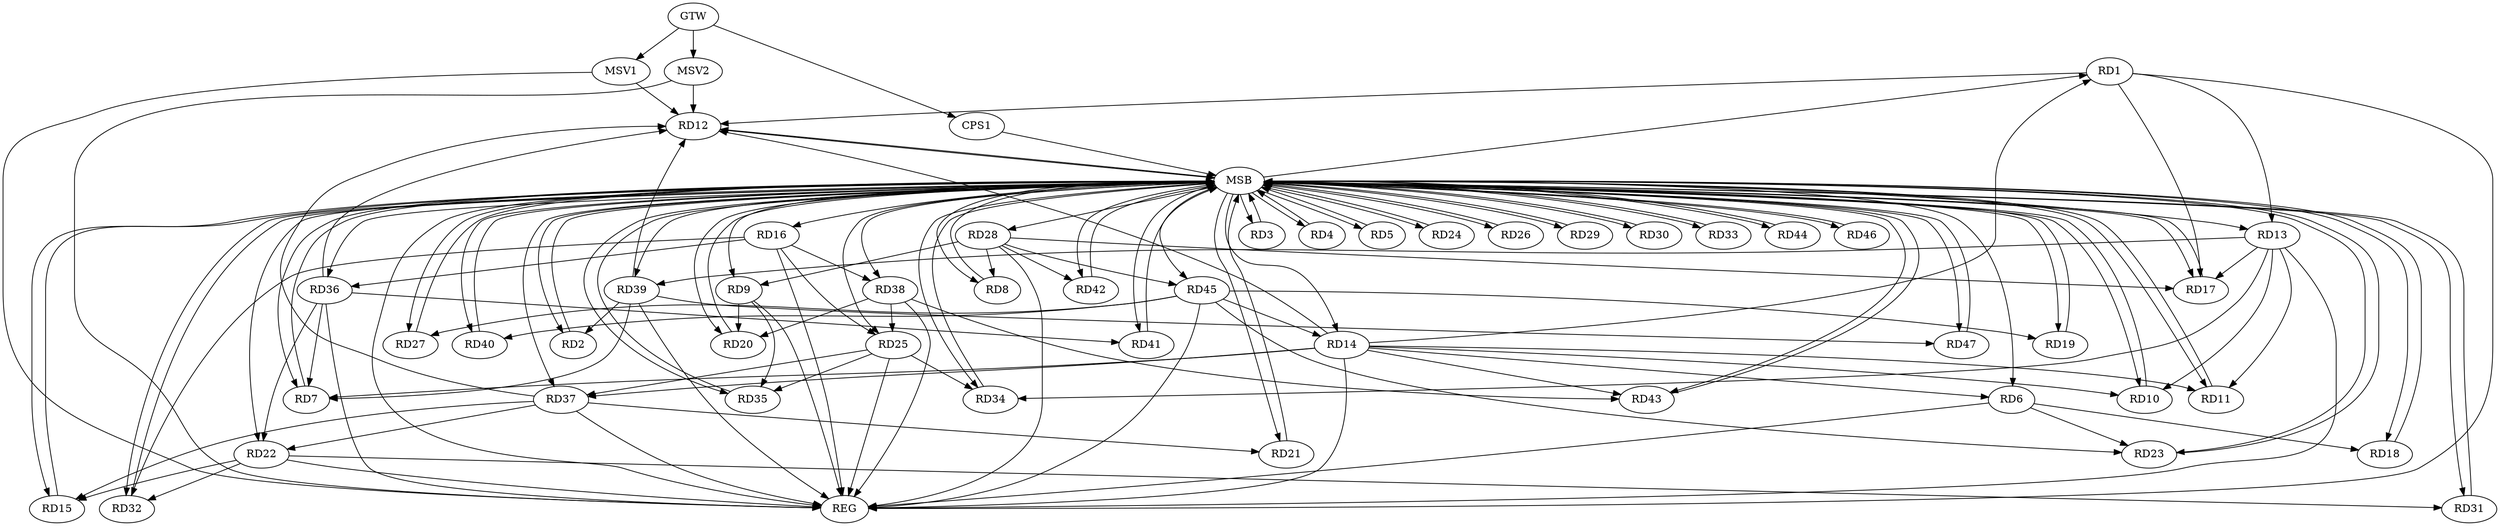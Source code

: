 strict digraph G {
  RD1 [ label="RD1" ];
  RD2 [ label="RD2" ];
  RD3 [ label="RD3" ];
  RD4 [ label="RD4" ];
  RD5 [ label="RD5" ];
  RD6 [ label="RD6" ];
  RD7 [ label="RD7" ];
  RD8 [ label="RD8" ];
  RD9 [ label="RD9" ];
  RD10 [ label="RD10" ];
  RD11 [ label="RD11" ];
  RD12 [ label="RD12" ];
  RD13 [ label="RD13" ];
  RD14 [ label="RD14" ];
  RD15 [ label="RD15" ];
  RD16 [ label="RD16" ];
  RD17 [ label="RD17" ];
  RD18 [ label="RD18" ];
  RD19 [ label="RD19" ];
  RD20 [ label="RD20" ];
  RD21 [ label="RD21" ];
  RD22 [ label="RD22" ];
  RD23 [ label="RD23" ];
  RD24 [ label="RD24" ];
  RD25 [ label="RD25" ];
  RD26 [ label="RD26" ];
  RD27 [ label="RD27" ];
  RD28 [ label="RD28" ];
  RD29 [ label="RD29" ];
  RD30 [ label="RD30" ];
  RD31 [ label="RD31" ];
  RD32 [ label="RD32" ];
  RD33 [ label="RD33" ];
  RD34 [ label="RD34" ];
  RD35 [ label="RD35" ];
  RD36 [ label="RD36" ];
  RD37 [ label="RD37" ];
  RD38 [ label="RD38" ];
  RD39 [ label="RD39" ];
  RD40 [ label="RD40" ];
  RD41 [ label="RD41" ];
  RD42 [ label="RD42" ];
  RD43 [ label="RD43" ];
  RD44 [ label="RD44" ];
  RD45 [ label="RD45" ];
  RD46 [ label="RD46" ];
  RD47 [ label="RD47" ];
  CPS1 [ label="CPS1" ];
  GTW [ label="GTW" ];
  REG [ label="REG" ];
  MSB [ label="MSB" ];
  MSV1 [ label="MSV1" ];
  MSV2 [ label="MSV2" ];
  RD1 -> RD12;
  RD1 -> RD13;
  RD14 -> RD1;
  RD1 -> RD17;
  RD39 -> RD2;
  RD14 -> RD6;
  RD6 -> RD18;
  RD6 -> RD23;
  RD14 -> RD7;
  RD36 -> RD7;
  RD39 -> RD7;
  RD28 -> RD8;
  RD9 -> RD20;
  RD28 -> RD9;
  RD9 -> RD35;
  RD13 -> RD10;
  RD14 -> RD10;
  RD13 -> RD11;
  RD14 -> RD11;
  RD14 -> RD12;
  RD36 -> RD12;
  RD37 -> RD12;
  RD39 -> RD12;
  RD13 -> RD17;
  RD13 -> RD34;
  RD13 -> RD39;
  RD14 -> RD37;
  RD14 -> RD43;
  RD45 -> RD14;
  RD22 -> RD15;
  RD37 -> RD15;
  RD16 -> RD25;
  RD16 -> RD32;
  RD16 -> RD36;
  RD16 -> RD38;
  RD28 -> RD17;
  RD45 -> RD19;
  RD38 -> RD20;
  RD37 -> RD21;
  RD22 -> RD31;
  RD22 -> RD32;
  RD36 -> RD22;
  RD37 -> RD22;
  RD45 -> RD23;
  RD25 -> RD34;
  RD25 -> RD35;
  RD25 -> RD37;
  RD38 -> RD25;
  RD45 -> RD27;
  RD28 -> RD42;
  RD28 -> RD45;
  RD36 -> RD41;
  RD38 -> RD43;
  RD39 -> RD47;
  RD45 -> RD40;
  GTW -> CPS1;
  RD1 -> REG;
  RD6 -> REG;
  RD9 -> REG;
  RD13 -> REG;
  RD14 -> REG;
  RD16 -> REG;
  RD22 -> REG;
  RD25 -> REG;
  RD28 -> REG;
  RD36 -> REG;
  RD37 -> REG;
  RD38 -> REG;
  RD39 -> REG;
  RD45 -> REG;
  RD2 -> MSB;
  MSB -> RD3;
  MSB -> RD14;
  MSB -> RD25;
  MSB -> RD34;
  MSB -> RD36;
  MSB -> RD46;
  MSB -> REG;
  RD3 -> MSB;
  MSB -> RD21;
  MSB -> RD33;
  MSB -> RD45;
  RD4 -> MSB;
  MSB -> RD5;
  MSB -> RD17;
  MSB -> RD44;
  RD5 -> MSB;
  MSB -> RD4;
  MSB -> RD15;
  MSB -> RD16;
  MSB -> RD43;
  RD7 -> MSB;
  MSB -> RD11;
  MSB -> RD18;
  MSB -> RD40;
  RD8 -> MSB;
  MSB -> RD6;
  MSB -> RD9;
  MSB -> RD13;
  MSB -> RD28;
  RD10 -> MSB;
  MSB -> RD31;
  MSB -> RD39;
  RD11 -> MSB;
  MSB -> RD10;
  MSB -> RD12;
  MSB -> RD29;
  RD12 -> MSB;
  MSB -> RD23;
  MSB -> RD35;
  RD15 -> MSB;
  MSB -> RD2;
  MSB -> RD8;
  MSB -> RD32;
  RD17 -> MSB;
  MSB -> RD19;
  MSB -> RD20;
  MSB -> RD42;
  RD18 -> MSB;
  MSB -> RD27;
  RD19 -> MSB;
  MSB -> RD38;
  RD20 -> MSB;
  MSB -> RD1;
  MSB -> RD37;
  RD21 -> MSB;
  MSB -> RD30;
  RD23 -> MSB;
  RD24 -> MSB;
  MSB -> RD7;
  RD26 -> MSB;
  RD27 -> MSB;
  MSB -> RD22;
  RD29 -> MSB;
  MSB -> RD24;
  MSB -> RD26;
  RD30 -> MSB;
  RD31 -> MSB;
  MSB -> RD41;
  RD32 -> MSB;
  RD33 -> MSB;
  RD34 -> MSB;
  RD35 -> MSB;
  RD40 -> MSB;
  RD41 -> MSB;
  RD42 -> MSB;
  RD43 -> MSB;
  RD44 -> MSB;
  MSB -> RD47;
  RD46 -> MSB;
  RD47 -> MSB;
  CPS1 -> MSB;
  MSV1 -> RD12;
  MSV2 -> RD12;
  GTW -> MSV1;
  MSV1 -> REG;
  GTW -> MSV2;
  MSV2 -> REG;
}
